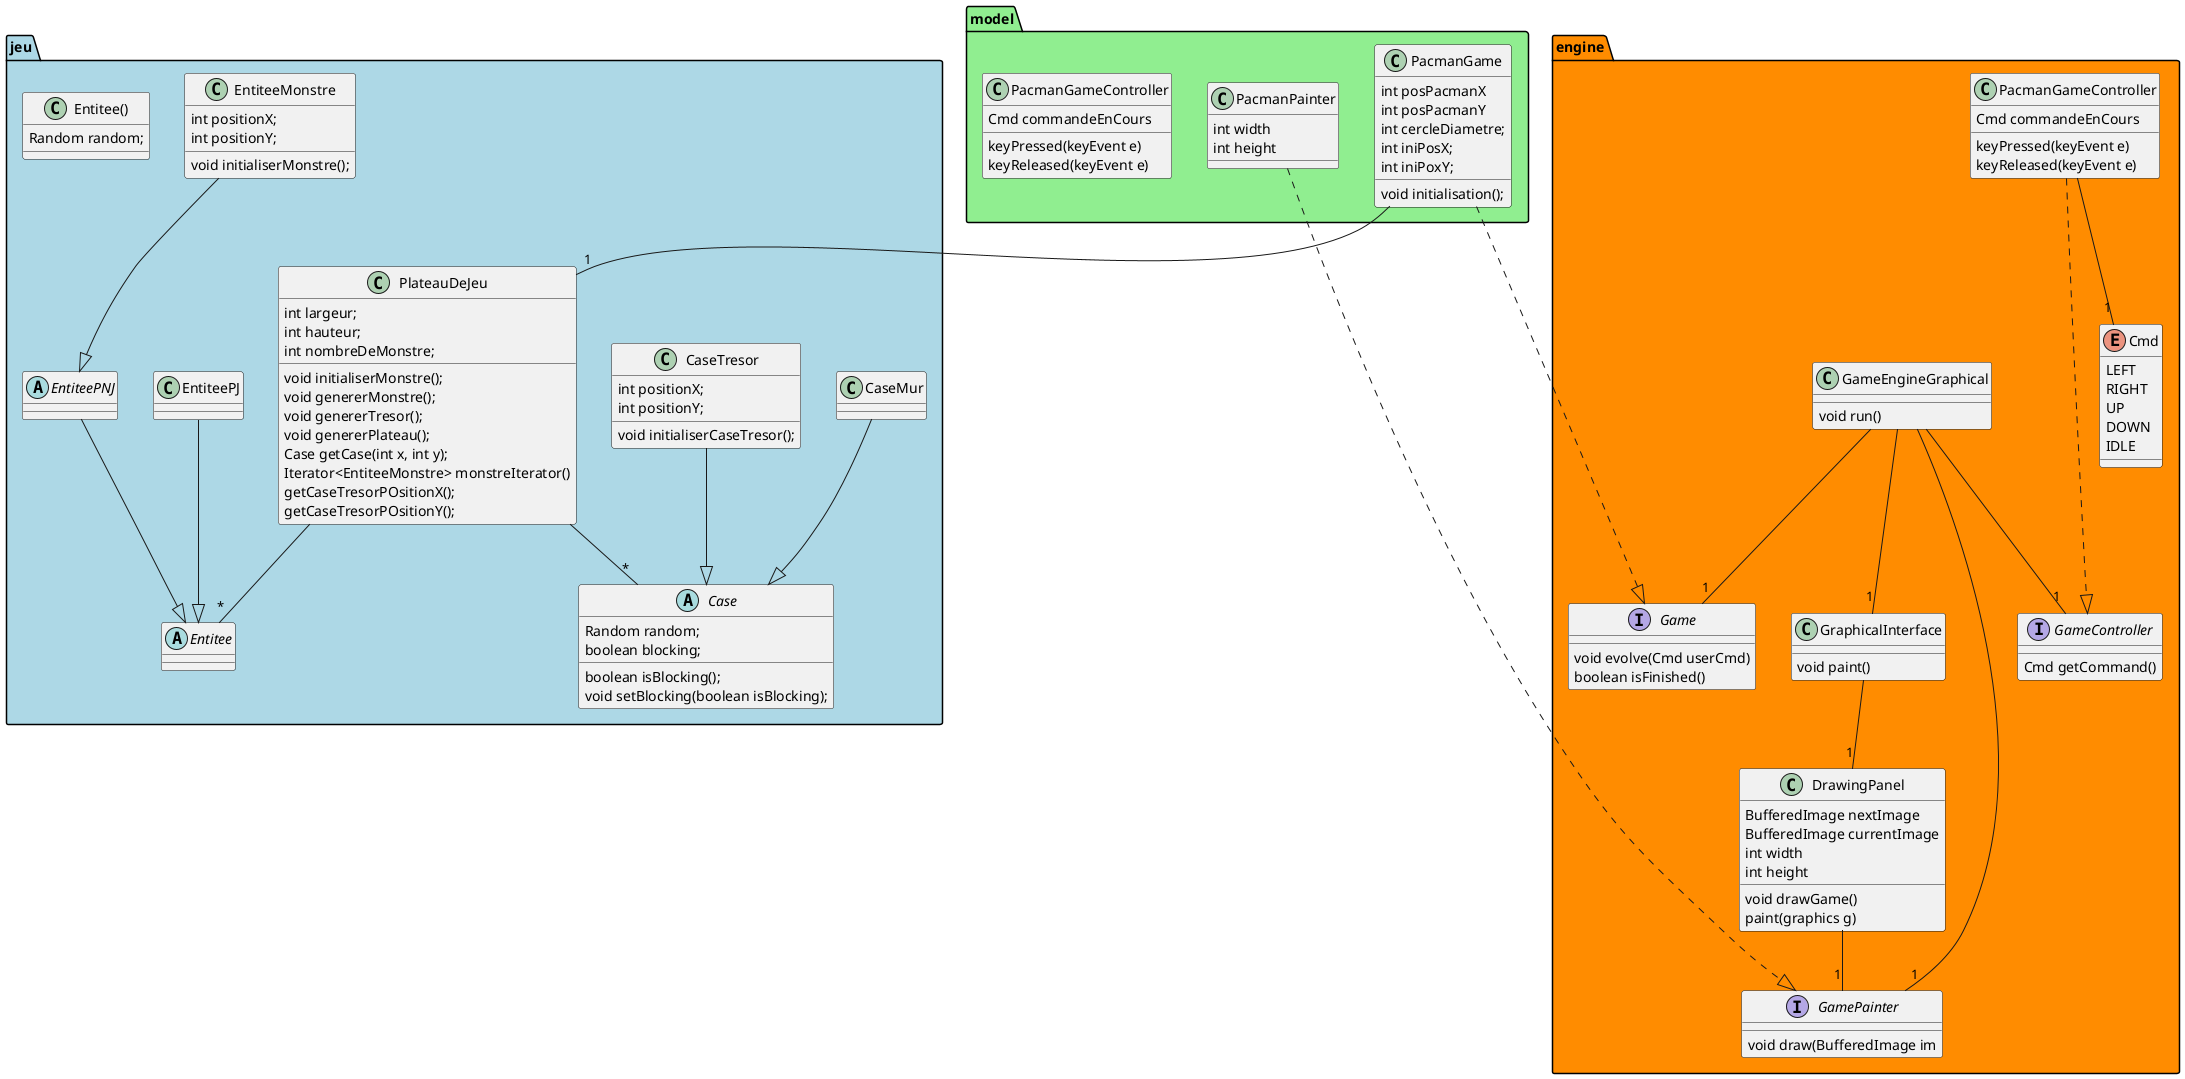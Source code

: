 @startuml

package jeu #LightBlue{
    class CaseMur
    abstract class Entitee
    class EntiteePJ
    abstract class EntiteePNJ
    class PlateauDeJeu{
    }

    CaseTresor --|> Case
    CaseMur --|> Case
    EntiteeMonstre --|> EntiteePNJ
    EntiteePNJ --|> Entitee
    EntiteePJ --|> Entitee

    PlateauDeJeu --"*" Case
    PlateauDeJeu --"*" Entitee
    
    class PlateauDeJeu{
        int largeur;
        int hauteur;
        int nombreDeMonstre;
        void initialiserMonstre();
        void genererMonstre();
        void genererTresor();
        void genererPlateau();
        Case getCase(int x, int y);
        Iterator<EntiteeMonstre> monstreIterator()
        getCaseTresorPOsitionX();
        getCaseTresorPOsitionY();
    }
    
    abstract class Case{
       Random random;
       boolean blocking;
       boolean isBlocking();
       void setBlocking(boolean isBlocking);
    }
    
    class CaseTresor{
      int positionX;
      int positionY;
      void initialiserCaseTresor();
    }
    
    class Entitee(){
        Random random;
    }
    
    class EntiteeMonstre{
        int positionX;
        int positionY;
        void initialiserMonstre();
    }
    
}

package model #LightGreen{
    class PacmanGame{
        int posPacmanX
        int posPacmanY
        int cercleDiametre;
        int iniPosX;
        int iniPoxY;
        void initialisation();
    }
    
    class PacmanPainter{
        int width
        int height
    }

    class PacmanGameController{
        Cmd commandeEnCours
        keyPressed(keyEvent e)
        keyReleased(keyEvent e)
    }
}

package engine #DarkOrange{

    enum Cmd{
      LEFT
      RIGHT
      UP
      DOWN
      IDLE
    }
  
    interface Game{
        void evolve(Cmd userCmd)
        boolean isFinished()
    }


    interface GameController{
        Cmd getCommand()
    }

    class PacmanGameController{
        Cmd commandeEnCours
        keyPressed(keyEvent e)
        keyReleased(keyEvent e)
    }

    interface GamePainter{
        void draw(BufferedImage im
    }

    
    class DrawingPanel{
        BufferedImage nextImage
        BufferedImage currentImage
        int width
        int height
        void drawGame()
        paint(graphics g)
    }

    class GraphicalInterface{
        void paint()
    }

    class GameEngineGraphical{
        void run()
    }
    
    

    PacmanGame -.-|> Game
    PacmanGameController -.-|> GameController
    PacmanPainter -.-|> GamePainter
    PacmanGameController --"1" Cmd

    DrawingPanel --"1" GamePainter
    GraphicalInterface --"1" DrawingPanel

    GameEngineGraphical --"1" GraphicalInterface
    GameEngineGraphical --"1" Game
    GameEngineGraphical --"1" GameController
    GameEngineGraphical --"1" GamePainter
}

PacmanGame --"1" PlateauDeJeu

@enduml
